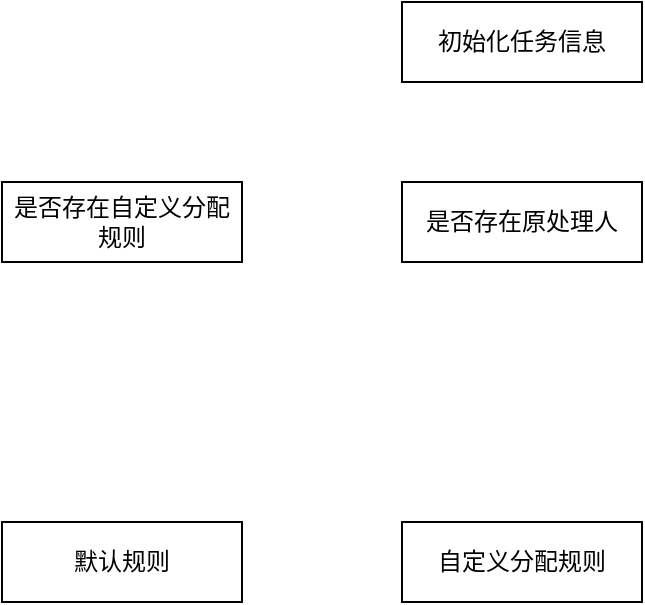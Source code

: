 <mxfile version="16.2.2" type="github">
  <diagram id="ewYeJqe1ELkFIQul4Wk6" name="第 1 页">
    <mxGraphModel dx="1022" dy="706" grid="1" gridSize="10" guides="1" tooltips="1" connect="1" arrows="1" fold="1" page="1" pageScale="1" pageWidth="827" pageHeight="1169" math="0" shadow="0">
      <root>
        <mxCell id="0" />
        <mxCell id="1" parent="0" />
        <mxCell id="upmfQAJAK3JVknnhwCSS-1" value="初始化任务信息" style="rounded=0;whiteSpace=wrap;html=1;" vertex="1" parent="1">
          <mxGeometry x="270" y="140" width="120" height="40" as="geometry" />
        </mxCell>
        <mxCell id="upmfQAJAK3JVknnhwCSS-2" value="是否存在原处理人" style="rounded=0;whiteSpace=wrap;html=1;" vertex="1" parent="1">
          <mxGeometry x="270" y="230" width="120" height="40" as="geometry" />
        </mxCell>
        <mxCell id="upmfQAJAK3JVknnhwCSS-3" value="是否存在自定义分配规则" style="rounded=0;whiteSpace=wrap;html=1;" vertex="1" parent="1">
          <mxGeometry x="70" y="230" width="120" height="40" as="geometry" />
        </mxCell>
        <mxCell id="upmfQAJAK3JVknnhwCSS-4" value="自定义分配规则" style="rounded=0;whiteSpace=wrap;html=1;" vertex="1" parent="1">
          <mxGeometry x="270" y="400" width="120" height="40" as="geometry" />
        </mxCell>
        <mxCell id="upmfQAJAK3JVknnhwCSS-5" value="默认规则" style="rounded=0;whiteSpace=wrap;html=1;" vertex="1" parent="1">
          <mxGeometry x="70" y="400" width="120" height="40" as="geometry" />
        </mxCell>
      </root>
    </mxGraphModel>
  </diagram>
</mxfile>

